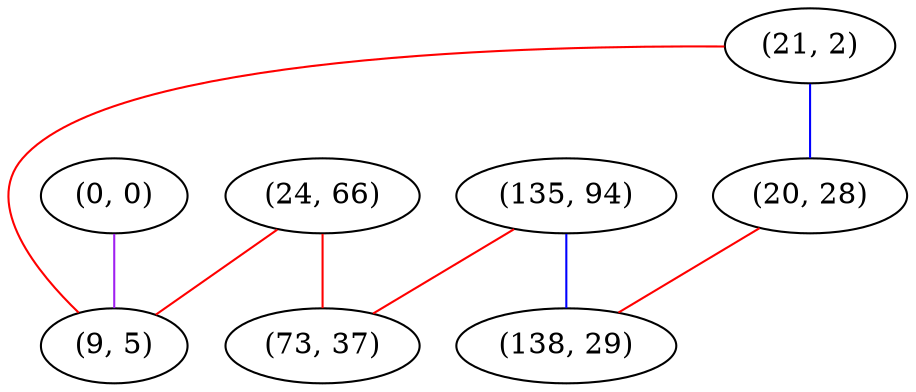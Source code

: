 graph "" {
"(0, 0)";
"(21, 2)";
"(135, 94)";
"(20, 28)";
"(24, 66)";
"(73, 37)";
"(9, 5)";
"(138, 29)";
"(0, 0)" -- "(9, 5)"  [color=purple, key=0, weight=4];
"(21, 2)" -- "(9, 5)"  [color=red, key=0, weight=1];
"(21, 2)" -- "(20, 28)"  [color=blue, key=0, weight=3];
"(135, 94)" -- "(73, 37)"  [color=red, key=0, weight=1];
"(135, 94)" -- "(138, 29)"  [color=blue, key=0, weight=3];
"(20, 28)" -- "(138, 29)"  [color=red, key=0, weight=1];
"(24, 66)" -- "(9, 5)"  [color=red, key=0, weight=1];
"(24, 66)" -- "(73, 37)"  [color=red, key=0, weight=1];
}
